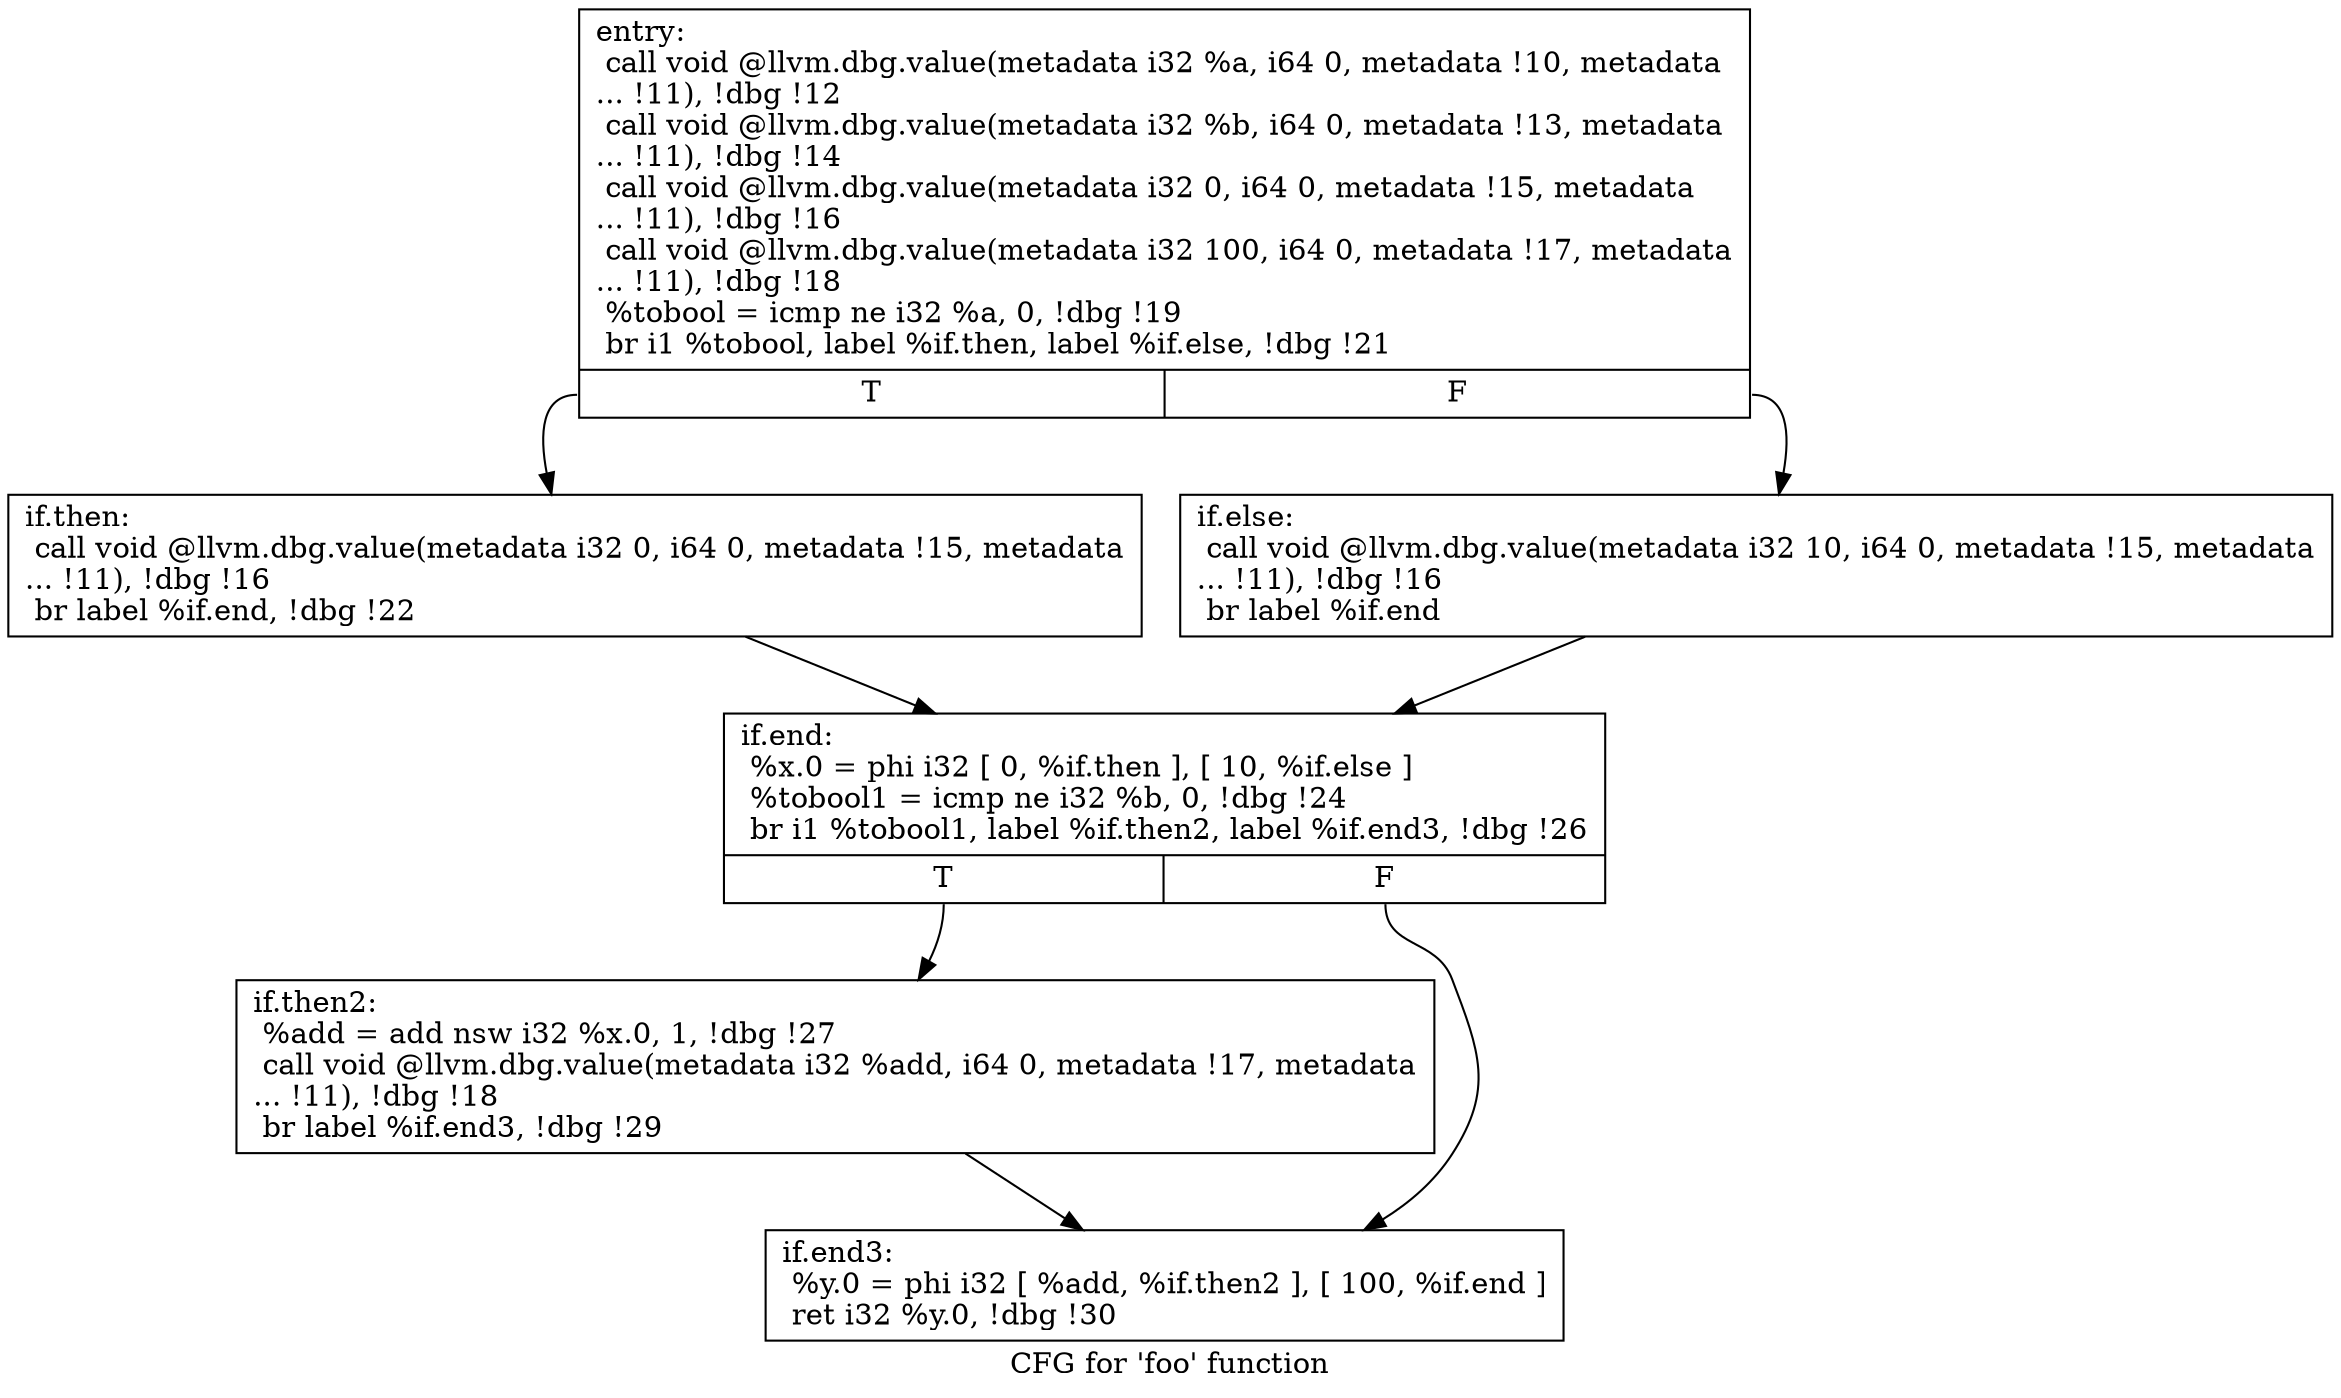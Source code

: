 digraph "CFG for 'foo' function" {
	label="CFG for 'foo' function";

	Node0x7192960 [shape=record,label="{entry:\l  call void @llvm.dbg.value(metadata i32 %a, i64 0, metadata !10, metadata\l... !11), !dbg !12\l  call void @llvm.dbg.value(metadata i32 %b, i64 0, metadata !13, metadata\l... !11), !dbg !14\l  call void @llvm.dbg.value(metadata i32 0, i64 0, metadata !15, metadata\l... !11), !dbg !16\l  call void @llvm.dbg.value(metadata i32 100, i64 0, metadata !17, metadata\l... !11), !dbg !18\l  %tobool = icmp ne i32 %a, 0, !dbg !19\l  br i1 %tobool, label %if.then, label %if.else, !dbg !21\l|{<s0>T|<s1>F}}"];
	Node0x7192960:s0 -> Node0x71aa7e0;
	Node0x7192960:s1 -> Node0x71aa890;
	Node0x71aa7e0 [shape=record,label="{if.then:                                          \l  call void @llvm.dbg.value(metadata i32 0, i64 0, metadata !15, metadata\l... !11), !dbg !16\l  br label %if.end, !dbg !22\l}"];
	Node0x71aa7e0 -> Node0x71aa9d0;
	Node0x71aa890 [shape=record,label="{if.else:                                          \l  call void @llvm.dbg.value(metadata i32 10, i64 0, metadata !15, metadata\l... !11), !dbg !16\l  br label %if.end\l}"];
	Node0x71aa890 -> Node0x71aa9d0;
	Node0x71aa9d0 [shape=record,label="{if.end:                                           \l  %x.0 = phi i32 [ 0, %if.then ], [ 10, %if.else ]\l  %tobool1 = icmp ne i32 %b, 0, !dbg !24\l  br i1 %tobool1, label %if.then2, label %if.end3, !dbg !26\l|{<s0>T|<s1>F}}"];
	Node0x71aa9d0:s0 -> Node0x71ab8c0;
	Node0x71aa9d0:s1 -> Node0x71ab980;
	Node0x71ab8c0 [shape=record,label="{if.then2:                                         \l  %add = add nsw i32 %x.0, 1, !dbg !27\l  call void @llvm.dbg.value(metadata i32 %add, i64 0, metadata !17, metadata\l... !11), !dbg !18\l  br label %if.end3, !dbg !29\l}"];
	Node0x71ab8c0 -> Node0x71ab980;
	Node0x71ab980 [shape=record,label="{if.end3:                                          \l  %y.0 = phi i32 [ %add, %if.then2 ], [ 100, %if.end ]\l  ret i32 %y.0, !dbg !30\l}"];
}
